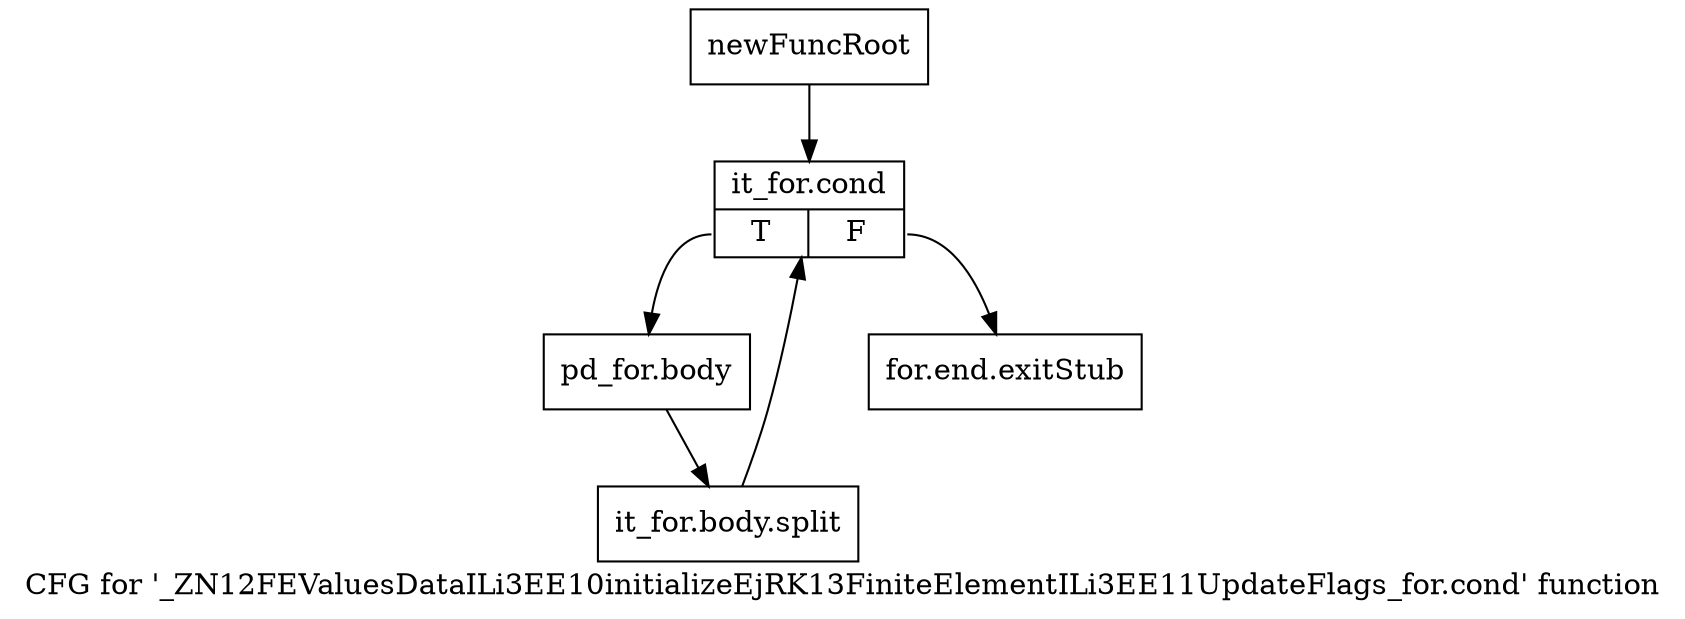 digraph "CFG for '_ZN12FEValuesDataILi3EE10initializeEjRK13FiniteElementILi3EE11UpdateFlags_for.cond' function" {
	label="CFG for '_ZN12FEValuesDataILi3EE10initializeEjRK13FiniteElementILi3EE11UpdateFlags_for.cond' function";

	Node0x9247360 [shape=record,label="{newFuncRoot}"];
	Node0x9247360 -> Node0x9247400;
	Node0x92473b0 [shape=record,label="{for.end.exitStub}"];
	Node0x9247400 [shape=record,label="{it_for.cond|{<s0>T|<s1>F}}"];
	Node0x9247400:s0 -> Node0x9247450;
	Node0x9247400:s1 -> Node0x92473b0;
	Node0x9247450 [shape=record,label="{pd_for.body}"];
	Node0x9247450 -> Node0xc6b2840;
	Node0xc6b2840 [shape=record,label="{it_for.body.split}"];
	Node0xc6b2840 -> Node0x9247400;
}
